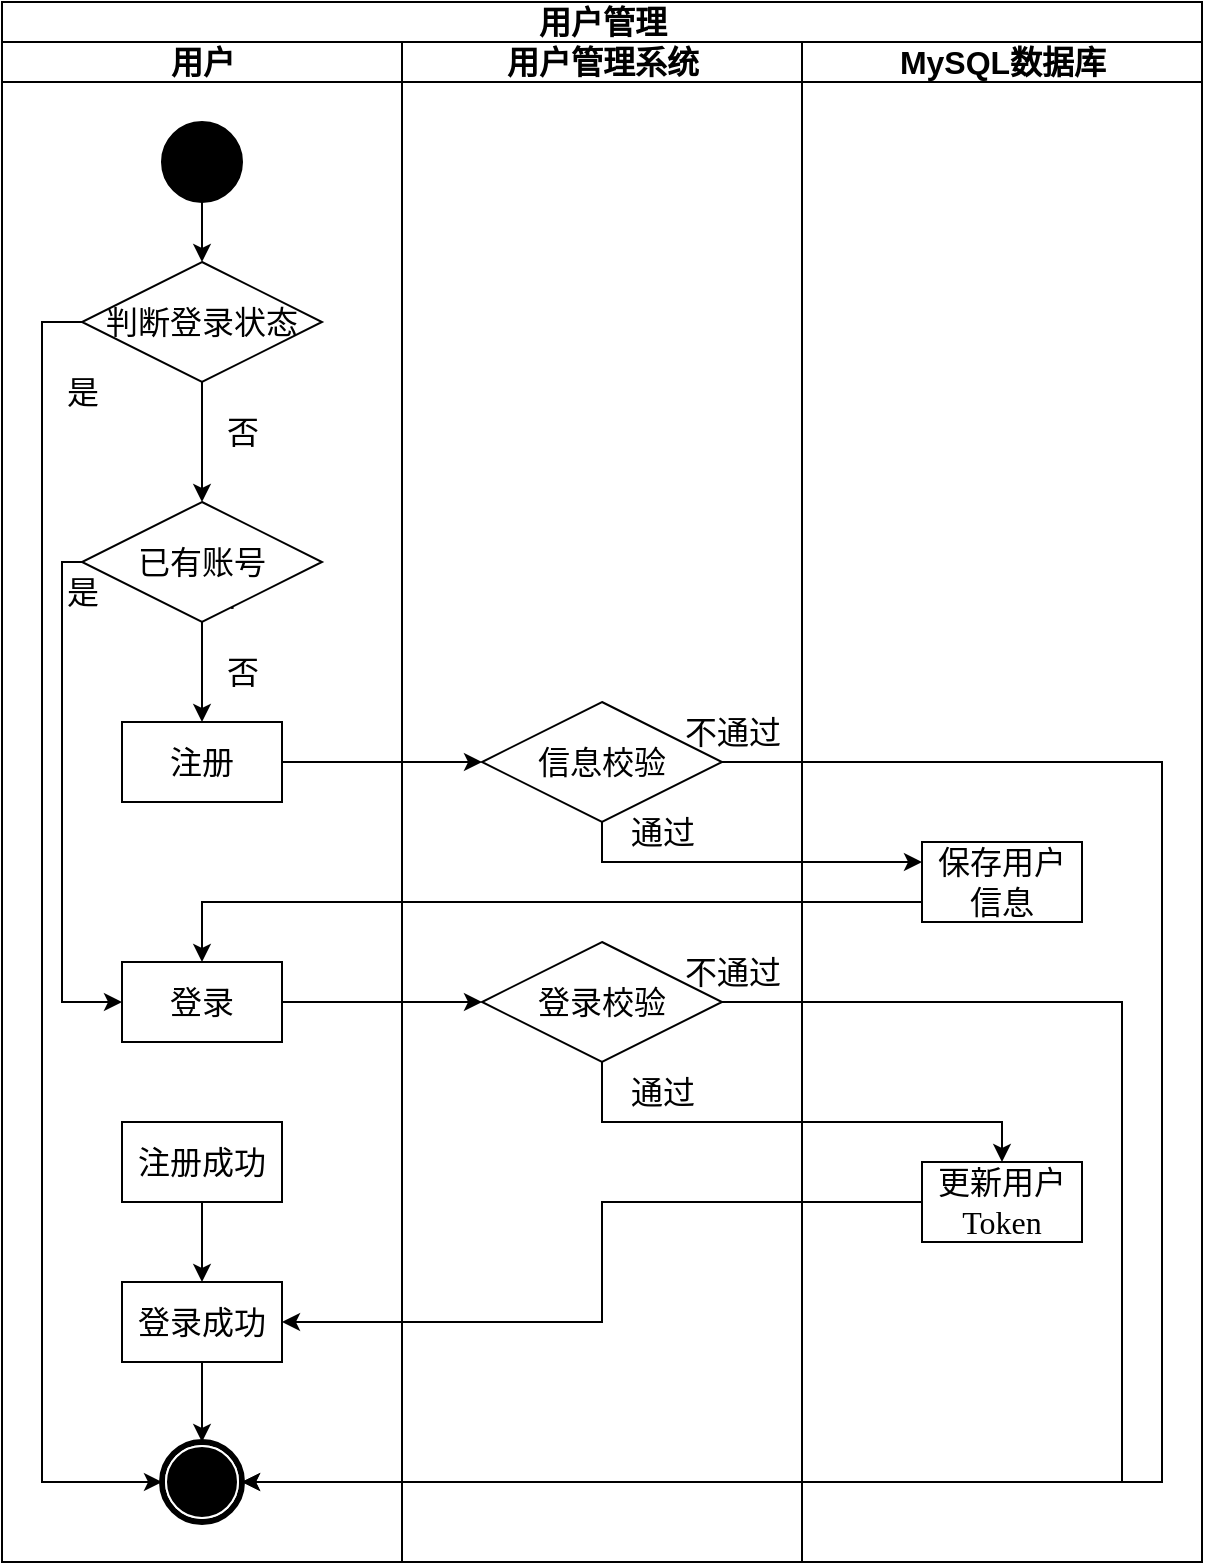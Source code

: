 <mxfile version="26.0.16" pages="3">
  <diagram name="用户管理" id="0783ab3e-0a74-02c8-0abd-f7b4e66b4bec">
    <mxGraphModel dx="2066" dy="1107" grid="1" gridSize="10" guides="1" tooltips="1" connect="1" arrows="1" fold="1" page="1" pageScale="1" pageWidth="850" pageHeight="1100" background="none" math="0" shadow="0">
      <root>
        <mxCell id="0" />
        <mxCell id="1" parent="0" />
        <mxCell id="1c1d494c118603dd-1" value="用户管理" style="swimlane;html=1;childLayout=stackLayout;startSize=20;rounded=0;shadow=0;comic=0;labelBackgroundColor=none;strokeWidth=1;fontFamily=Verdana;fontSize=16;align=center;" parent="1" vertex="1">
          <mxGeometry x="40" width="600" height="780" as="geometry" />
        </mxCell>
        <mxCell id="1c1d494c118603dd-2" value="用户" style="swimlane;html=1;startSize=20;fontSize=16;" parent="1c1d494c118603dd-1" vertex="1">
          <mxGeometry y="20" width="200" height="760" as="geometry" />
        </mxCell>
        <mxCell id="pGZNJNF9JH5jrCQHHoNG-2" style="edgeStyle=orthogonalEdgeStyle;rounded=0;orthogonalLoop=1;jettySize=auto;html=1;exitX=0.5;exitY=1;exitDx=0;exitDy=0;entryX=0.5;entryY=0;entryDx=0;entryDy=0;fontSize=16;" edge="1" parent="1c1d494c118603dd-2" source="60571a20871a0731-4" target="pGZNJNF9JH5jrCQHHoNG-1">
          <mxGeometry relative="1" as="geometry" />
        </mxCell>
        <mxCell id="60571a20871a0731-4" value="" style="ellipse;whiteSpace=wrap;html=1;rounded=0;shadow=0;comic=0;labelBackgroundColor=none;strokeWidth=1;fillColor=#000000;fontFamily=Verdana;fontSize=16;align=center;" parent="1c1d494c118603dd-2" vertex="1">
          <mxGeometry x="80" y="40" width="40" height="40" as="geometry" />
        </mxCell>
        <mxCell id="pGZNJNF9JH5jrCQHHoNG-5" style="edgeStyle=orthogonalEdgeStyle;rounded=0;orthogonalLoop=1;jettySize=auto;html=1;exitX=0.5;exitY=1;exitDx=0;exitDy=0;entryX=0.5;entryY=0;entryDx=0;entryDy=0;fontSize=16;" edge="1" parent="1c1d494c118603dd-2" source="pGZNJNF9JH5jrCQHHoNG-1" target="pGZNJNF9JH5jrCQHHoNG-4">
          <mxGeometry relative="1" as="geometry" />
        </mxCell>
        <mxCell id="pGZNJNF9JH5jrCQHHoNG-12" value="否" style="edgeLabel;html=1;align=center;verticalAlign=middle;resizable=0;points=[];fontSize=16;" vertex="1" connectable="0" parent="pGZNJNF9JH5jrCQHHoNG-5">
          <mxGeometry x="-0.4" y="2" relative="1" as="geometry">
            <mxPoint x="8" y="88" as="offset" />
          </mxGeometry>
        </mxCell>
        <mxCell id="pGZNJNF9JH5jrCQHHoNG-7" style="edgeStyle=orthogonalEdgeStyle;rounded=0;orthogonalLoop=1;jettySize=auto;html=1;exitX=0;exitY=0.5;exitDx=0;exitDy=0;entryX=0;entryY=0.5;entryDx=0;entryDy=0;fontSize=16;" edge="1" parent="1c1d494c118603dd-2" source="pGZNJNF9JH5jrCQHHoNG-1" target="60571a20871a0731-5">
          <mxGeometry relative="1" as="geometry">
            <Array as="points">
              <mxPoint x="20" y="140" />
              <mxPoint x="20" y="720" />
            </Array>
          </mxGeometry>
        </mxCell>
        <mxCell id="pGZNJNF9JH5jrCQHHoNG-1" value="判断登录状态" style="rhombus;whiteSpace=wrap;html=1;fontSize=16;" vertex="1" parent="1c1d494c118603dd-2">
          <mxGeometry x="40" y="110" width="120" height="60" as="geometry" />
        </mxCell>
        <mxCell id="pGZNJNF9JH5jrCQHHoNG-31" style="edgeStyle=orthogonalEdgeStyle;rounded=0;orthogonalLoop=1;jettySize=auto;html=1;exitX=0.5;exitY=1;exitDx=0;exitDy=0;entryX=0.5;entryY=0;entryDx=0;entryDy=0;" edge="1" parent="1c1d494c118603dd-2" source="pGZNJNF9JH5jrCQHHoNG-4" target="pGZNJNF9JH5jrCQHHoNG-30">
          <mxGeometry relative="1" as="geometry" />
        </mxCell>
        <mxCell id="pGZNJNF9JH5jrCQHHoNG-4" value="已有账号" style="rhombus;whiteSpace=wrap;html=1;fontSize=16;" vertex="1" parent="1c1d494c118603dd-2">
          <mxGeometry x="40" y="230" width="120" height="60" as="geometry" />
        </mxCell>
        <mxCell id="60571a20871a0731-5" value="" style="shape=mxgraph.bpmn.shape;html=1;verticalLabelPosition=bottom;labelBackgroundColor=#ffffff;verticalAlign=top;perimeter=ellipsePerimeter;outline=end;symbol=terminate;rounded=0;shadow=0;comic=0;strokeWidth=1;fontFamily=Verdana;fontSize=16;align=center;" parent="1c1d494c118603dd-2" vertex="1">
          <mxGeometry x="80" y="700" width="40" height="40" as="geometry" />
        </mxCell>
        <mxCell id="pGZNJNF9JH5jrCQHHoNG-11" value="是" style="text;html=1;align=center;verticalAlign=middle;resizable=0;points=[];autosize=1;strokeColor=none;fillColor=none;fontSize=16;" vertex="1" parent="1c1d494c118603dd-2">
          <mxGeometry x="20" y="260" width="40" height="30" as="geometry" />
        </mxCell>
        <mxCell id="pGZNJNF9JH5jrCQHHoNG-10" style="edgeStyle=orthogonalEdgeStyle;rounded=0;orthogonalLoop=1;jettySize=auto;html=1;exitX=0;exitY=0.5;exitDx=0;exitDy=0;entryX=0;entryY=0.5;entryDx=0;entryDy=0;fontSize=16;" edge="1" parent="1c1d494c118603dd-2" source="pGZNJNF9JH5jrCQHHoNG-4" target="60571a20871a0731-8">
          <mxGeometry relative="1" as="geometry">
            <mxPoint x="100" y="340" as="targetPoint" />
            <Array as="points">
              <mxPoint x="30" y="260" />
              <mxPoint x="30" y="480" />
            </Array>
          </mxGeometry>
        </mxCell>
        <mxCell id="60571a20871a0731-8" value="登录" style="rounded=0;whiteSpace=wrap;html=1;shadow=0;comic=0;labelBackgroundColor=none;strokeWidth=1;fontFamily=Verdana;fontSize=16;align=center;arcSize=50;" parent="1c1d494c118603dd-2" vertex="1">
          <mxGeometry x="60" y="460" width="80" height="40" as="geometry" />
        </mxCell>
        <mxCell id="pGZNJNF9JH5jrCQHHoNG-26" style="edgeStyle=orthogonalEdgeStyle;rounded=0;orthogonalLoop=1;jettySize=auto;html=1;exitX=0.5;exitY=1;exitDx=0;exitDy=0;entryX=0.5;entryY=0;entryDx=0;entryDy=0;" edge="1" parent="1c1d494c118603dd-2" source="pGZNJNF9JH5jrCQHHoNG-24" target="60571a20871a0731-5">
          <mxGeometry relative="1" as="geometry" />
        </mxCell>
        <mxCell id="pGZNJNF9JH5jrCQHHoNG-24" value="登录成功" style="rounded=0;whiteSpace=wrap;html=1;shadow=0;comic=0;labelBackgroundColor=none;strokeWidth=1;fontFamily=Verdana;fontSize=16;align=center;arcSize=50;" vertex="1" parent="1c1d494c118603dd-2">
          <mxGeometry x="60" y="620" width="80" height="40" as="geometry" />
        </mxCell>
        <mxCell id="pGZNJNF9JH5jrCQHHoNG-27" value="是" style="text;html=1;align=center;verticalAlign=middle;resizable=0;points=[];autosize=1;strokeColor=none;fillColor=none;fontSize=16;" vertex="1" parent="1c1d494c118603dd-2">
          <mxGeometry x="20" y="160" width="40" height="30" as="geometry" />
        </mxCell>
        <mxCell id="pGZNJNF9JH5jrCQHHoNG-30" value="注册" style="rounded=0;whiteSpace=wrap;html=1;shadow=0;comic=0;labelBackgroundColor=none;strokeWidth=1;fontFamily=Verdana;fontSize=16;align=center;arcSize=50;" vertex="1" parent="1c1d494c118603dd-2">
          <mxGeometry x="60" y="340" width="80" height="40" as="geometry" />
        </mxCell>
        <mxCell id="pGZNJNF9JH5jrCQHHoNG-33" value="否" style="text;html=1;align=center;verticalAlign=middle;resizable=0;points=[];autosize=1;strokeColor=none;fillColor=none;fontSize=16;" vertex="1" parent="1c1d494c118603dd-2">
          <mxGeometry x="100" y="180" width="40" height="30" as="geometry" />
        </mxCell>
        <mxCell id="pGZNJNF9JH5jrCQHHoNG-34" value="否" style="text;html=1;align=center;verticalAlign=middle;resizable=0;points=[];autosize=1;strokeColor=none;fillColor=none;fontSize=16;" vertex="1" parent="1c1d494c118603dd-2">
          <mxGeometry x="100" y="300" width="40" height="30" as="geometry" />
        </mxCell>
        <mxCell id="pGZNJNF9JH5jrCQHHoNG-52" style="edgeStyle=orthogonalEdgeStyle;rounded=0;orthogonalLoop=1;jettySize=auto;html=1;exitX=0.5;exitY=1;exitDx=0;exitDy=0;entryX=0.5;entryY=0;entryDx=0;entryDy=0;" edge="1" parent="1c1d494c118603dd-2" source="pGZNJNF9JH5jrCQHHoNG-51" target="pGZNJNF9JH5jrCQHHoNG-24">
          <mxGeometry relative="1" as="geometry" />
        </mxCell>
        <mxCell id="pGZNJNF9JH5jrCQHHoNG-51" value="注册成功" style="rounded=0;whiteSpace=wrap;html=1;shadow=0;comic=0;labelBackgroundColor=none;strokeWidth=1;fontFamily=Verdana;fontSize=16;align=center;arcSize=50;" vertex="1" parent="1c1d494c118603dd-2">
          <mxGeometry x="60" y="540" width="80" height="40" as="geometry" />
        </mxCell>
        <mxCell id="1c1d494c118603dd-3" value="用户管理系统" style="swimlane;html=1;startSize=20;fontSize=16;" parent="1c1d494c118603dd-1" vertex="1">
          <mxGeometry x="200" y="20" width="200" height="760" as="geometry" />
        </mxCell>
        <mxCell id="pGZNJNF9JH5jrCQHHoNG-22" value="登录校验" style="rhombus;whiteSpace=wrap;html=1;fontSize=16;" vertex="1" parent="1c1d494c118603dd-3">
          <mxGeometry x="40" y="450" width="120" height="60" as="geometry" />
        </mxCell>
        <mxCell id="pGZNJNF9JH5jrCQHHoNG-35" value="信息校验" style="rhombus;whiteSpace=wrap;html=1;fontSize=16;" vertex="1" parent="1c1d494c118603dd-3">
          <mxGeometry x="40" y="330" width="120" height="60" as="geometry" />
        </mxCell>
        <mxCell id="pGZNJNF9JH5jrCQHHoNG-44" value="通过" style="text;html=1;align=center;verticalAlign=middle;resizable=0;points=[];autosize=1;strokeColor=none;fillColor=none;fontSize=16;" vertex="1" parent="1c1d494c118603dd-3">
          <mxGeometry x="100" y="510" width="60" height="30" as="geometry" />
        </mxCell>
        <mxCell id="pGZNJNF9JH5jrCQHHoNG-47" value="不通过" style="text;html=1;align=center;verticalAlign=middle;resizable=0;points=[];autosize=1;strokeColor=none;fillColor=none;fontSize=16;" vertex="1" parent="1c1d494c118603dd-3">
          <mxGeometry x="130" y="330" width="70" height="30" as="geometry" />
        </mxCell>
        <mxCell id="pGZNJNF9JH5jrCQHHoNG-49" value="不通过" style="text;html=1;align=center;verticalAlign=middle;resizable=0;points=[];autosize=1;strokeColor=none;fillColor=none;fontSize=16;" vertex="1" parent="1c1d494c118603dd-3">
          <mxGeometry x="130" y="450" width="70" height="30" as="geometry" />
        </mxCell>
        <mxCell id="pGZNJNF9JH5jrCQHHoNG-45" value="通过" style="text;html=1;align=center;verticalAlign=middle;resizable=0;points=[];autosize=1;strokeColor=none;fillColor=none;fontSize=16;" vertex="1" parent="1c1d494c118603dd-3">
          <mxGeometry x="100" y="380" width="60" height="30" as="geometry" />
        </mxCell>
        <mxCell id="1c1d494c118603dd-4" value="MySQL数据库" style="swimlane;html=1;startSize=20;fontSize=16;" parent="1c1d494c118603dd-1" vertex="1">
          <mxGeometry x="400" y="20" width="200" height="760" as="geometry" />
        </mxCell>
        <mxCell id="pGZNJNF9JH5jrCQHHoNG-37" value="保存用户信息" style="rounded=0;whiteSpace=wrap;html=1;shadow=0;comic=0;labelBackgroundColor=none;strokeWidth=1;fontFamily=Verdana;fontSize=16;align=center;arcSize=50;" vertex="1" parent="1c1d494c118603dd-4">
          <mxGeometry x="60" y="400" width="80" height="40" as="geometry" />
        </mxCell>
        <mxCell id="pGZNJNF9JH5jrCQHHoNG-42" value="更新用户Token" style="rounded=0;whiteSpace=wrap;html=1;shadow=0;comic=0;labelBackgroundColor=none;strokeWidth=1;fontFamily=Verdana;fontSize=16;align=center;arcSize=50;" vertex="1" parent="1c1d494c118603dd-4">
          <mxGeometry x="60" y="560" width="80" height="40" as="geometry" />
        </mxCell>
        <mxCell id="pGZNJNF9JH5jrCQHHoNG-23" style="edgeStyle=orthogonalEdgeStyle;rounded=0;orthogonalLoop=1;jettySize=auto;html=1;exitX=1;exitY=0.5;exitDx=0;exitDy=0;" edge="1" parent="1c1d494c118603dd-1" source="60571a20871a0731-8" target="pGZNJNF9JH5jrCQHHoNG-22">
          <mxGeometry relative="1" as="geometry" />
        </mxCell>
        <mxCell id="pGZNJNF9JH5jrCQHHoNG-25" style="edgeStyle=orthogonalEdgeStyle;rounded=0;orthogonalLoop=1;jettySize=auto;html=1;exitX=0;exitY=0.5;exitDx=0;exitDy=0;entryX=1;entryY=0.5;entryDx=0;entryDy=0;" edge="1" parent="1c1d494c118603dd-1" source="pGZNJNF9JH5jrCQHHoNG-42" target="pGZNJNF9JH5jrCQHHoNG-24">
          <mxGeometry relative="1" as="geometry" />
        </mxCell>
        <mxCell id="pGZNJNF9JH5jrCQHHoNG-36" style="edgeStyle=orthogonalEdgeStyle;rounded=0;orthogonalLoop=1;jettySize=auto;html=1;exitX=1;exitY=0.5;exitDx=0;exitDy=0;entryX=0;entryY=0.5;entryDx=0;entryDy=0;" edge="1" parent="1c1d494c118603dd-1" source="pGZNJNF9JH5jrCQHHoNG-30" target="pGZNJNF9JH5jrCQHHoNG-35">
          <mxGeometry relative="1" as="geometry" />
        </mxCell>
        <mxCell id="pGZNJNF9JH5jrCQHHoNG-38" style="edgeStyle=orthogonalEdgeStyle;rounded=0;orthogonalLoop=1;jettySize=auto;html=1;exitX=0.5;exitY=1;exitDx=0;exitDy=0;entryX=0;entryY=0.25;entryDx=0;entryDy=0;" edge="1" parent="1c1d494c118603dd-1" source="pGZNJNF9JH5jrCQHHoNG-35" target="pGZNJNF9JH5jrCQHHoNG-37">
          <mxGeometry relative="1" as="geometry" />
        </mxCell>
        <mxCell id="pGZNJNF9JH5jrCQHHoNG-43" style="edgeStyle=orthogonalEdgeStyle;rounded=0;orthogonalLoop=1;jettySize=auto;html=1;exitX=0.5;exitY=1;exitDx=0;exitDy=0;entryX=0.5;entryY=0;entryDx=0;entryDy=0;" edge="1" parent="1c1d494c118603dd-1" source="pGZNJNF9JH5jrCQHHoNG-22" target="pGZNJNF9JH5jrCQHHoNG-42">
          <mxGeometry relative="1" as="geometry">
            <Array as="points">
              <mxPoint x="300" y="560" />
              <mxPoint x="500" y="560" />
            </Array>
          </mxGeometry>
        </mxCell>
        <mxCell id="pGZNJNF9JH5jrCQHHoNG-46" style="edgeStyle=orthogonalEdgeStyle;rounded=0;orthogonalLoop=1;jettySize=auto;html=1;exitX=1;exitY=0.5;exitDx=0;exitDy=0;entryX=1;entryY=0.5;entryDx=0;entryDy=0;" edge="1" parent="1c1d494c118603dd-1" source="pGZNJNF9JH5jrCQHHoNG-35" target="60571a20871a0731-5">
          <mxGeometry relative="1" as="geometry">
            <Array as="points">
              <mxPoint x="580" y="380" />
              <mxPoint x="580" y="740" />
            </Array>
          </mxGeometry>
        </mxCell>
        <mxCell id="pGZNJNF9JH5jrCQHHoNG-53" style="edgeStyle=orthogonalEdgeStyle;rounded=0;orthogonalLoop=1;jettySize=auto;html=1;exitX=0;exitY=0.75;exitDx=0;exitDy=0;entryX=0.5;entryY=0;entryDx=0;entryDy=0;" edge="1" parent="1c1d494c118603dd-1" source="pGZNJNF9JH5jrCQHHoNG-37" target="60571a20871a0731-8">
          <mxGeometry relative="1" as="geometry" />
        </mxCell>
        <mxCell id="pGZNJNF9JH5jrCQHHoNG-54" style="edgeStyle=orthogonalEdgeStyle;rounded=0;orthogonalLoop=1;jettySize=auto;html=1;exitX=1;exitY=0.5;exitDx=0;exitDy=0;entryX=1;entryY=0.5;entryDx=0;entryDy=0;" edge="1" parent="1c1d494c118603dd-1" source="pGZNJNF9JH5jrCQHHoNG-22" target="60571a20871a0731-5">
          <mxGeometry relative="1" as="geometry">
            <Array as="points">
              <mxPoint x="560" y="500" />
              <mxPoint x="560" y="740" />
            </Array>
          </mxGeometry>
        </mxCell>
      </root>
    </mxGraphModel>
  </diagram>
  <diagram id="l_daZXzdjElVM7ueaFuc" name="数据采集">
    <mxGraphModel dx="2066" dy="1107" grid="1" gridSize="10" guides="1" tooltips="1" connect="1" arrows="1" fold="1" page="1" pageScale="1" pageWidth="827" pageHeight="1169" math="0" shadow="0">
      <root>
        <mxCell id="0" />
        <mxCell id="1" parent="0" />
        <mxCell id="2QaoAZKU1XfL4u6ynGiQ-1" value="数据采集" style="swimlane;html=1;childLayout=stackLayout;startSize=20;rounded=0;shadow=0;comic=0;labelBackgroundColor=none;strokeWidth=1;fontFamily=Verdana;fontSize=16;align=center;" vertex="1" parent="1">
          <mxGeometry width="400" height="600" as="geometry" />
        </mxCell>
        <mxCell id="2QaoAZKU1XfL4u6ynGiQ-2" value="车辆" style="swimlane;html=1;startSize=20;fontSize=16;" vertex="1" parent="2QaoAZKU1XfL4u6ynGiQ-1">
          <mxGeometry y="20" width="200" height="580" as="geometry" />
        </mxCell>
        <mxCell id="mVGk0gV2lalz-X6QXhFK-52" style="edgeStyle=orthogonalEdgeStyle;rounded=0;orthogonalLoop=1;jettySize=auto;html=1;exitX=0.5;exitY=1;exitDx=0;exitDy=0;entryX=0.5;entryY=0;entryDx=0;entryDy=0;" edge="1" parent="2QaoAZKU1XfL4u6ynGiQ-2" source="2QaoAZKU1XfL4u6ynGiQ-4" target="mVGk0gV2lalz-X6QXhFK-30">
          <mxGeometry relative="1" as="geometry" />
        </mxCell>
        <mxCell id="2QaoAZKU1XfL4u6ynGiQ-4" value="" style="ellipse;whiteSpace=wrap;html=1;rounded=0;shadow=0;comic=0;labelBackgroundColor=none;strokeWidth=1;fillColor=#000000;fontFamily=Verdana;fontSize=16;align=center;" vertex="1" parent="2QaoAZKU1XfL4u6ynGiQ-2">
          <mxGeometry x="80" y="40" width="40" height="40" as="geometry" />
        </mxCell>
        <mxCell id="2QaoAZKU1XfL4u6ynGiQ-11" value="" style="shape=mxgraph.bpmn.shape;html=1;verticalLabelPosition=bottom;labelBackgroundColor=#ffffff;verticalAlign=top;perimeter=ellipsePerimeter;outline=end;symbol=terminate;rounded=0;shadow=0;comic=0;strokeWidth=1;fontFamily=Verdana;fontSize=16;align=center;" vertex="1" parent="2QaoAZKU1XfL4u6ynGiQ-2">
          <mxGeometry x="80" y="520" width="40" height="40" as="geometry" />
        </mxCell>
        <mxCell id="mVGk0gV2lalz-X6QXhFK-23" style="edgeStyle=orthogonalEdgeStyle;rounded=0;orthogonalLoop=1;jettySize=auto;html=1;exitX=0.5;exitY=1;exitDx=0;exitDy=0;entryX=0.5;entryY=0;entryDx=0;entryDy=0;" edge="1" parent="2QaoAZKU1XfL4u6ynGiQ-2" source="mVGk0gV2lalz-X6QXhFK-12" target="mVGk0gV2lalz-X6QXhFK-22">
          <mxGeometry relative="1" as="geometry" />
        </mxCell>
        <mxCell id="mVGk0gV2lalz-X6QXhFK-12" value="任务区域" style="rhombus;whiteSpace=wrap;html=1;fontSize=16;" vertex="1" parent="2QaoAZKU1XfL4u6ynGiQ-2">
          <mxGeometry x="40" y="270" width="120" height="60" as="geometry" />
        </mxCell>
        <mxCell id="mVGk0gV2lalz-X6QXhFK-25" style="edgeStyle=orthogonalEdgeStyle;rounded=0;orthogonalLoop=1;jettySize=auto;html=1;exitX=0.5;exitY=1;exitDx=0;exitDy=0;entryX=0.5;entryY=0;entryDx=0;entryDy=0;" edge="1" parent="2QaoAZKU1XfL4u6ynGiQ-2" source="mVGk0gV2lalz-X6QXhFK-22" target="mVGk0gV2lalz-X6QXhFK-24">
          <mxGeometry relative="1" as="geometry" />
        </mxCell>
        <mxCell id="mVGk0gV2lalz-X6QXhFK-22" value="采集感知数据" style="rounded=0;whiteSpace=wrap;html=1;shadow=0;comic=0;labelBackgroundColor=none;strokeWidth=1;fontFamily=Verdana;fontSize=16;align=center;arcSize=50;" vertex="1" parent="2QaoAZKU1XfL4u6ynGiQ-2">
          <mxGeometry x="60" y="360" width="80" height="40" as="geometry" />
        </mxCell>
        <mxCell id="mVGk0gV2lalz-X6QXhFK-24" value="使用公钥加密数据" style="rounded=0;whiteSpace=wrap;html=1;shadow=0;comic=0;labelBackgroundColor=none;strokeWidth=1;fontFamily=Verdana;fontSize=16;align=center;arcSize=50;" vertex="1" parent="2QaoAZKU1XfL4u6ynGiQ-2">
          <mxGeometry x="60" y="440" width="80" height="40" as="geometry" />
        </mxCell>
        <mxCell id="mVGk0gV2lalz-X6QXhFK-30" value="查看任务" style="rounded=0;whiteSpace=wrap;html=1;shadow=0;comic=0;labelBackgroundColor=none;strokeWidth=1;fontFamily=Verdana;fontSize=16;align=center;arcSize=50;" vertex="1" parent="2QaoAZKU1XfL4u6ynGiQ-2">
          <mxGeometry x="60" y="120" width="80" height="40" as="geometry" />
        </mxCell>
        <mxCell id="Q_k_QSd761RBsk-axaL2-1" value="是" style="text;html=1;align=center;verticalAlign=middle;resizable=0;points=[];autosize=1;strokeColor=none;fillColor=none;fontSize=16;" vertex="1" parent="2QaoAZKU1XfL4u6ynGiQ-2">
          <mxGeometry x="100" y="330" width="40" height="30" as="geometry" />
        </mxCell>
        <mxCell id="Q_k_QSd761RBsk-axaL2-5" style="edgeStyle=orthogonalEdgeStyle;rounded=0;orthogonalLoop=1;jettySize=auto;html=1;exitX=0;exitY=0.5;exitDx=0;exitDy=0;entryX=0.5;entryY=0;entryDx=0;entryDy=0;" edge="1" parent="2QaoAZKU1XfL4u6ynGiQ-2" source="mVGk0gV2lalz-X6QXhFK-12" target="mVGk0gV2lalz-X6QXhFK-12">
          <mxGeometry relative="1" as="geometry">
            <Array as="points">
              <mxPoint x="20" y="300" />
              <mxPoint x="20" y="250" />
              <mxPoint x="100" y="250" />
            </Array>
          </mxGeometry>
        </mxCell>
        <mxCell id="Q_k_QSd761RBsk-axaL2-3" value="否" style="text;html=1;align=center;verticalAlign=middle;resizable=0;points=[];autosize=1;strokeColor=none;fillColor=none;fontSize=16;" vertex="1" parent="2QaoAZKU1XfL4u6ynGiQ-2">
          <mxGeometry x="20" y="250" width="40" height="30" as="geometry" />
        </mxCell>
        <mxCell id="2QaoAZKU1XfL4u6ynGiQ-23" value="任务管理系统" style="swimlane;html=1;startSize=20;fontSize=16;" vertex="1" parent="2QaoAZKU1XfL4u6ynGiQ-1">
          <mxGeometry x="200" y="20" width="200" height="580" as="geometry" />
        </mxCell>
        <mxCell id="mVGk0gV2lalz-X6QXhFK-26" value="上传加密感知数据" style="rounded=0;whiteSpace=wrap;html=1;shadow=0;comic=0;labelBackgroundColor=none;strokeWidth=1;fontFamily=Verdana;fontSize=16;align=center;arcSize=50;" vertex="1" parent="2QaoAZKU1XfL4u6ynGiQ-23">
          <mxGeometry x="60" y="440" width="80" height="40" as="geometry" />
        </mxCell>
        <mxCell id="2QaoAZKU1XfL4u6ynGiQ-16" value="领取任务" style="rounded=0;whiteSpace=wrap;html=1;shadow=0;comic=0;labelBackgroundColor=none;strokeWidth=1;fontFamily=Verdana;fontSize=16;align=center;arcSize=50;" vertex="1" parent="2QaoAZKU1XfL4u6ynGiQ-23">
          <mxGeometry x="-140" y="200" width="80" height="40" as="geometry" />
        </mxCell>
        <mxCell id="mVGk0gV2lalz-X6QXhFK-1" value="关联任务车辆" style="rounded=0;whiteSpace=wrap;html=1;shadow=0;comic=0;labelBackgroundColor=none;strokeWidth=1;fontFamily=Verdana;fontSize=16;align=center;arcSize=50;" vertex="1" parent="2QaoAZKU1XfL4u6ynGiQ-23">
          <mxGeometry x="40" y="200" width="120" height="40" as="geometry" />
        </mxCell>
        <mxCell id="mVGk0gV2lalz-X6QXhFK-6" style="edgeStyle=orthogonalEdgeStyle;rounded=0;orthogonalLoop=1;jettySize=auto;html=1;exitX=1;exitY=0.5;exitDx=0;exitDy=0;entryX=0;entryY=0.5;entryDx=0;entryDy=0;fontSize=16;" edge="1" parent="2QaoAZKU1XfL4u6ynGiQ-23" source="2QaoAZKU1XfL4u6ynGiQ-16" target="mVGk0gV2lalz-X6QXhFK-1">
          <mxGeometry relative="1" as="geometry" />
        </mxCell>
        <mxCell id="mVGk0gV2lalz-X6QXhFK-54" style="edgeStyle=orthogonalEdgeStyle;rounded=0;orthogonalLoop=1;jettySize=auto;html=1;exitX=0.5;exitY=1;exitDx=0;exitDy=0;entryX=0.5;entryY=0;entryDx=0;entryDy=0;" edge="1" parent="2QaoAZKU1XfL4u6ynGiQ-23" source="mVGk0gV2lalz-X6QXhFK-51" target="2QaoAZKU1XfL4u6ynGiQ-16">
          <mxGeometry relative="1" as="geometry" />
        </mxCell>
        <mxCell id="mVGk0gV2lalz-X6QXhFK-51" value="获取任务详情" style="rounded=0;whiteSpace=wrap;html=1;shadow=0;comic=0;labelBackgroundColor=none;strokeWidth=1;fontFamily=Verdana;fontSize=16;align=center;arcSize=50;" vertex="1" parent="2QaoAZKU1XfL4u6ynGiQ-23">
          <mxGeometry x="40" y="120" width="120" height="40" as="geometry" />
        </mxCell>
        <mxCell id="mVGk0gV2lalz-X6QXhFK-27" style="edgeStyle=orthogonalEdgeStyle;rounded=0;orthogonalLoop=1;jettySize=auto;html=1;exitX=1;exitY=0.5;exitDx=0;exitDy=0;entryX=0;entryY=0.5;entryDx=0;entryDy=0;" edge="1" parent="2QaoAZKU1XfL4u6ynGiQ-1" source="mVGk0gV2lalz-X6QXhFK-24" target="mVGk0gV2lalz-X6QXhFK-26">
          <mxGeometry relative="1" as="geometry" />
        </mxCell>
        <mxCell id="mVGk0gV2lalz-X6QXhFK-53" style="edgeStyle=orthogonalEdgeStyle;rounded=0;orthogonalLoop=1;jettySize=auto;html=1;exitX=1;exitY=0.5;exitDx=0;exitDy=0;entryX=0;entryY=0.5;entryDx=0;entryDy=0;" edge="1" parent="2QaoAZKU1XfL4u6ynGiQ-1" source="mVGk0gV2lalz-X6QXhFK-30" target="mVGk0gV2lalz-X6QXhFK-51">
          <mxGeometry relative="1" as="geometry" />
        </mxCell>
        <mxCell id="mVGk0gV2lalz-X6QXhFK-29" style="edgeStyle=orthogonalEdgeStyle;rounded=0;orthogonalLoop=1;jettySize=auto;html=1;exitX=0.5;exitY=1;exitDx=0;exitDy=0;entryX=1;entryY=0.5;entryDx=0;entryDy=0;" edge="1" parent="2QaoAZKU1XfL4u6ynGiQ-1" source="mVGk0gV2lalz-X6QXhFK-1" target="mVGk0gV2lalz-X6QXhFK-12">
          <mxGeometry relative="1" as="geometry">
            <mxPoint x="300" y="525" as="targetPoint" />
          </mxGeometry>
        </mxCell>
        <mxCell id="Q_k_QSd761RBsk-axaL2-4" style="edgeStyle=orthogonalEdgeStyle;rounded=0;orthogonalLoop=1;jettySize=auto;html=1;exitX=0.5;exitY=1;exitDx=0;exitDy=0;entryX=1;entryY=0.5;entryDx=0;entryDy=0;" edge="1" parent="2QaoAZKU1XfL4u6ynGiQ-1" source="mVGk0gV2lalz-X6QXhFK-26" target="2QaoAZKU1XfL4u6ynGiQ-11">
          <mxGeometry relative="1" as="geometry" />
        </mxCell>
      </root>
    </mxGraphModel>
  </diagram>
  <diagram id="lgxSBMAvDj6Ztzp7Idtc" name="数据聚合">
    <mxGraphModel dx="2066" dy="1107" grid="1" gridSize="10" guides="1" tooltips="1" connect="1" arrows="1" fold="1" page="1" pageScale="1" pageWidth="827" pageHeight="1169" math="0" shadow="0">
      <root>
        <mxCell id="0" />
        <mxCell id="1" parent="0" />
        <mxCell id="52viiZ0wnNbCiff5R0dz-1" value="数据聚合" style="swimlane;html=1;childLayout=stackLayout;startSize=20;rounded=0;shadow=0;comic=0;labelBackgroundColor=none;strokeWidth=1;fontFamily=Verdana;fontSize=16;align=center;" vertex="1" parent="1">
          <mxGeometry width="400" height="680" as="geometry" />
        </mxCell>
        <mxCell id="52viiZ0wnNbCiff5R0dz-2" value="任务请求者" style="swimlane;html=1;startSize=20;fontSize=16;" vertex="1" parent="52viiZ0wnNbCiff5R0dz-1">
          <mxGeometry y="20" width="200" height="660" as="geometry" />
        </mxCell>
        <mxCell id="52viiZ0wnNbCiff5R0dz-3" style="edgeStyle=orthogonalEdgeStyle;rounded=0;orthogonalLoop=1;jettySize=auto;html=1;exitX=0.5;exitY=1;exitDx=0;exitDy=0;entryX=0.5;entryY=0;entryDx=0;entryDy=0;" edge="1" parent="52viiZ0wnNbCiff5R0dz-2" source="52viiZ0wnNbCiff5R0dz-4" target="52viiZ0wnNbCiff5R0dz-11">
          <mxGeometry relative="1" as="geometry" />
        </mxCell>
        <mxCell id="52viiZ0wnNbCiff5R0dz-4" value="" style="ellipse;whiteSpace=wrap;html=1;rounded=0;shadow=0;comic=0;labelBackgroundColor=none;strokeWidth=1;fillColor=#000000;fontFamily=Verdana;fontSize=16;align=center;" vertex="1" parent="52viiZ0wnNbCiff5R0dz-2">
          <mxGeometry x="80" y="40" width="40" height="40" as="geometry" />
        </mxCell>
        <mxCell id="52viiZ0wnNbCiff5R0dz-5" value="" style="shape=mxgraph.bpmn.shape;html=1;verticalLabelPosition=bottom;labelBackgroundColor=#ffffff;verticalAlign=top;perimeter=ellipsePerimeter;outline=end;symbol=terminate;rounded=0;shadow=0;comic=0;strokeWidth=1;fontFamily=Verdana;fontSize=16;align=center;" vertex="1" parent="52viiZ0wnNbCiff5R0dz-2">
          <mxGeometry x="80" y="600" width="40" height="40" as="geometry" />
        </mxCell>
        <mxCell id="52viiZ0wnNbCiff5R0dz-26" style="edgeStyle=orthogonalEdgeStyle;rounded=0;orthogonalLoop=1;jettySize=auto;html=1;exitX=0.5;exitY=1;exitDx=0;exitDy=0;" edge="1" parent="52viiZ0wnNbCiff5R0dz-2" source="52viiZ0wnNbCiff5R0dz-7" target="52viiZ0wnNbCiff5R0dz-17">
          <mxGeometry relative="1" as="geometry" />
        </mxCell>
        <mxCell id="52viiZ0wnNbCiff5R0dz-37" style="edgeStyle=orthogonalEdgeStyle;rounded=0;orthogonalLoop=1;jettySize=auto;html=1;exitX=0;exitY=0.5;exitDx=0;exitDy=0;entryX=0;entryY=0.5;entryDx=0;entryDy=0;" edge="1" parent="52viiZ0wnNbCiff5R0dz-2" source="52viiZ0wnNbCiff5R0dz-7" target="52viiZ0wnNbCiff5R0dz-5">
          <mxGeometry relative="1" as="geometry" />
        </mxCell>
        <mxCell id="52viiZ0wnNbCiff5R0dz-7" value="任务结束" style="rhombus;whiteSpace=wrap;html=1;fontSize=16;" vertex="1" parent="52viiZ0wnNbCiff5R0dz-2">
          <mxGeometry x="40" y="190" width="120" height="60" as="geometry" />
        </mxCell>
        <mxCell id="52viiZ0wnNbCiff5R0dz-34" style="edgeStyle=orthogonalEdgeStyle;rounded=0;orthogonalLoop=1;jettySize=auto;html=1;exitX=0.5;exitY=1;exitDx=0;exitDy=0;entryX=0.5;entryY=0;entryDx=0;entryDy=0;" edge="1" parent="52viiZ0wnNbCiff5R0dz-2" source="52viiZ0wnNbCiff5R0dz-10" target="52viiZ0wnNbCiff5R0dz-32">
          <mxGeometry relative="1" as="geometry" />
        </mxCell>
        <mxCell id="52viiZ0wnNbCiff5R0dz-10" value="查看加密&lt;br&gt;聚合&lt;span style=&quot;background-color: transparent; color: light-dark(rgb(0, 0, 0), rgb(255, 255, 255));&quot;&gt;数据&lt;/span&gt;" style="rounded=0;whiteSpace=wrap;html=1;shadow=0;comic=0;labelBackgroundColor=none;strokeWidth=1;fontFamily=Verdana;fontSize=16;align=center;arcSize=50;" vertex="1" parent="52viiZ0wnNbCiff5R0dz-2">
          <mxGeometry x="40" y="360" width="120" height="40" as="geometry" />
        </mxCell>
        <mxCell id="52viiZ0wnNbCiff5R0dz-11" value="查看任务" style="rounded=0;whiteSpace=wrap;html=1;shadow=0;comic=0;labelBackgroundColor=none;strokeWidth=1;fontFamily=Verdana;fontSize=16;align=center;arcSize=50;" vertex="1" parent="52viiZ0wnNbCiff5R0dz-2">
          <mxGeometry x="60" y="120" width="80" height="40" as="geometry" />
        </mxCell>
        <mxCell id="52viiZ0wnNbCiff5R0dz-12" value="是" style="text;html=1;align=center;verticalAlign=middle;resizable=0;points=[];autosize=1;strokeColor=none;fillColor=none;fontSize=16;" vertex="1" parent="52viiZ0wnNbCiff5R0dz-2">
          <mxGeometry x="100" y="250" width="40" height="30" as="geometry" />
        </mxCell>
        <mxCell id="52viiZ0wnNbCiff5R0dz-14" value="否" style="text;html=1;align=center;verticalAlign=middle;resizable=0;points=[];autosize=1;strokeColor=none;fillColor=none;fontSize=16;" vertex="1" parent="52viiZ0wnNbCiff5R0dz-2">
          <mxGeometry x="20" y="220" width="40" height="30" as="geometry" />
        </mxCell>
        <mxCell id="52viiZ0wnNbCiff5R0dz-17" value="开始聚合数据" style="rounded=0;whiteSpace=wrap;html=1;shadow=0;comic=0;labelBackgroundColor=none;strokeWidth=1;fontFamily=Verdana;fontSize=16;align=center;arcSize=50;" vertex="1" parent="52viiZ0wnNbCiff5R0dz-2">
          <mxGeometry x="40" y="280" width="120" height="40" as="geometry" />
        </mxCell>
        <mxCell id="52viiZ0wnNbCiff5R0dz-35" style="edgeStyle=orthogonalEdgeStyle;rounded=0;orthogonalLoop=1;jettySize=auto;html=1;exitX=0.5;exitY=1;exitDx=0;exitDy=0;entryX=0.5;entryY=0;entryDx=0;entryDy=0;" edge="1" parent="52viiZ0wnNbCiff5R0dz-2" source="52viiZ0wnNbCiff5R0dz-32" target="52viiZ0wnNbCiff5R0dz-33">
          <mxGeometry relative="1" as="geometry" />
        </mxCell>
        <mxCell id="52viiZ0wnNbCiff5R0dz-32" value="使用私钥解密" style="rounded=0;whiteSpace=wrap;html=1;shadow=0;comic=0;labelBackgroundColor=none;strokeWidth=1;fontFamily=Verdana;fontSize=16;align=center;arcSize=50;" vertex="1" parent="52viiZ0wnNbCiff5R0dz-2">
          <mxGeometry x="40" y="440" width="120" height="40" as="geometry" />
        </mxCell>
        <mxCell id="52viiZ0wnNbCiff5R0dz-36" style="edgeStyle=orthogonalEdgeStyle;rounded=0;orthogonalLoop=1;jettySize=auto;html=1;exitX=0.5;exitY=1;exitDx=0;exitDy=0;entryX=0.5;entryY=0;entryDx=0;entryDy=0;" edge="1" parent="52viiZ0wnNbCiff5R0dz-2" source="52viiZ0wnNbCiff5R0dz-33" target="52viiZ0wnNbCiff5R0dz-5">
          <mxGeometry relative="1" as="geometry" />
        </mxCell>
        <mxCell id="52viiZ0wnNbCiff5R0dz-33" value="查看解密&lt;br&gt;聚合&lt;span style=&quot;background-color: transparent; color: light-dark(rgb(0, 0, 0), rgb(255, 255, 255));&quot;&gt;数据&lt;/span&gt;" style="rounded=0;whiteSpace=wrap;html=1;shadow=0;comic=0;labelBackgroundColor=none;strokeWidth=1;fontFamily=Verdana;fontSize=16;align=center;arcSize=50;" vertex="1" parent="52viiZ0wnNbCiff5R0dz-2">
          <mxGeometry x="40" y="520" width="120" height="40" as="geometry" />
        </mxCell>
        <mxCell id="52viiZ0wnNbCiff5R0dz-15" value="任务管理系统" style="swimlane;html=1;startSize=20;fontSize=16;" vertex="1" parent="52viiZ0wnNbCiff5R0dz-1">
          <mxGeometry x="200" y="20" width="200" height="660" as="geometry" />
        </mxCell>
        <mxCell id="52viiZ0wnNbCiff5R0dz-18" value="聚合车辆采集&lt;div&gt;加密数据&lt;/div&gt;" style="rounded=0;whiteSpace=wrap;html=1;shadow=0;comic=0;labelBackgroundColor=none;strokeWidth=1;fontFamily=Verdana;fontSize=16;align=center;arcSize=50;" vertex="1" parent="52viiZ0wnNbCiff5R0dz-15">
          <mxGeometry x="40" y="280" width="120" height="40" as="geometry" />
        </mxCell>
        <mxCell id="52viiZ0wnNbCiff5R0dz-21" value="获取任务详情" style="rounded=0;whiteSpace=wrap;html=1;shadow=0;comic=0;labelBackgroundColor=none;strokeWidth=1;fontFamily=Verdana;fontSize=16;align=center;arcSize=50;" vertex="1" parent="52viiZ0wnNbCiff5R0dz-15">
          <mxGeometry x="40" y="120" width="120" height="40" as="geometry" />
        </mxCell>
        <mxCell id="52viiZ0wnNbCiff5R0dz-23" style="edgeStyle=orthogonalEdgeStyle;rounded=0;orthogonalLoop=1;jettySize=auto;html=1;exitX=1;exitY=0.5;exitDx=0;exitDy=0;entryX=0;entryY=0.5;entryDx=0;entryDy=0;" edge="1" parent="52viiZ0wnNbCiff5R0dz-1" source="52viiZ0wnNbCiff5R0dz-11" target="52viiZ0wnNbCiff5R0dz-21">
          <mxGeometry relative="1" as="geometry" />
        </mxCell>
        <mxCell id="52viiZ0wnNbCiff5R0dz-20" style="edgeStyle=orthogonalEdgeStyle;rounded=0;orthogonalLoop=1;jettySize=auto;html=1;exitX=0.5;exitY=1;exitDx=0;exitDy=0;entryX=1;entryY=0.5;entryDx=0;entryDy=0;" edge="1" parent="52viiZ0wnNbCiff5R0dz-1" source="52viiZ0wnNbCiff5R0dz-21" target="52viiZ0wnNbCiff5R0dz-7">
          <mxGeometry relative="1" as="geometry">
            <Array as="points">
              <mxPoint x="300" y="240" />
            </Array>
          </mxGeometry>
        </mxCell>
        <mxCell id="52viiZ0wnNbCiff5R0dz-19" style="edgeStyle=orthogonalEdgeStyle;rounded=0;orthogonalLoop=1;jettySize=auto;html=1;exitX=1;exitY=0.5;exitDx=0;exitDy=0;entryX=0;entryY=0.5;entryDx=0;entryDy=0;fontSize=16;" edge="1" parent="52viiZ0wnNbCiff5R0dz-1" source="52viiZ0wnNbCiff5R0dz-17" target="52viiZ0wnNbCiff5R0dz-18">
          <mxGeometry relative="1" as="geometry" />
        </mxCell>
        <mxCell id="52viiZ0wnNbCiff5R0dz-27" style="edgeStyle=orthogonalEdgeStyle;rounded=0;orthogonalLoop=1;jettySize=auto;html=1;exitX=0.5;exitY=1;exitDx=0;exitDy=0;entryX=1;entryY=0.5;entryDx=0;entryDy=0;" edge="1" parent="52viiZ0wnNbCiff5R0dz-1" source="52viiZ0wnNbCiff5R0dz-18" target="52viiZ0wnNbCiff5R0dz-10">
          <mxGeometry relative="1" as="geometry" />
        </mxCell>
      </root>
    </mxGraphModel>
  </diagram>
</mxfile>
